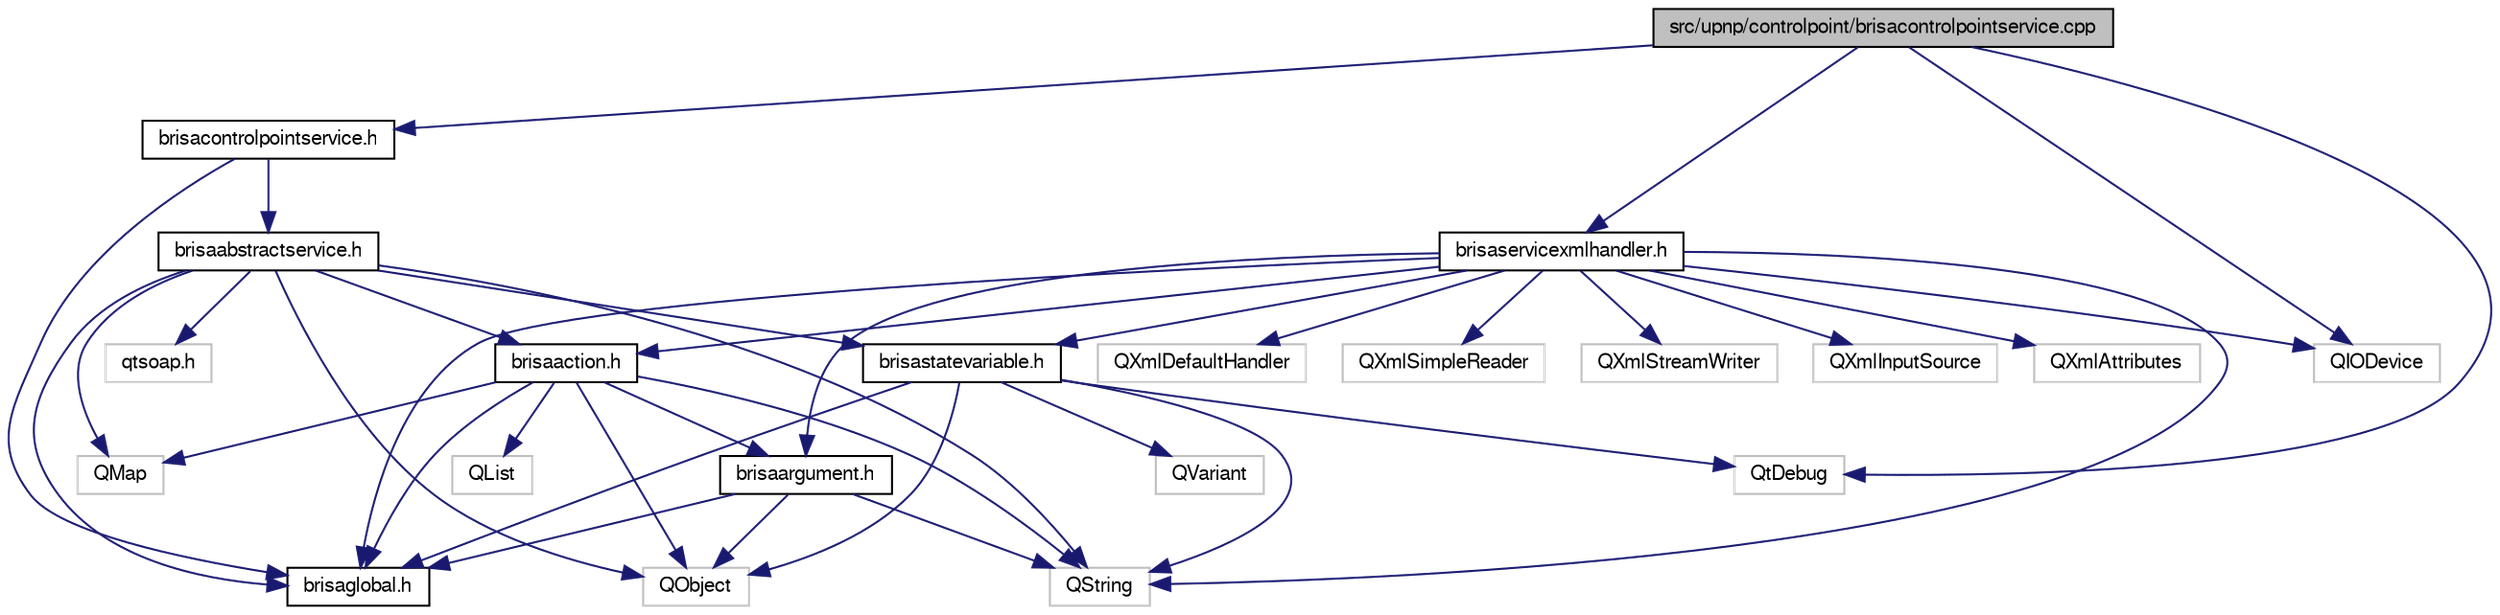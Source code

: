 digraph G
{
  bgcolor="transparent";
  edge [fontname="FreeSans",fontsize="10",labelfontname="FreeSans",labelfontsize="10"];
  node [fontname="FreeSans",fontsize="10",shape=record];
  Node1 [label="src/upnp/controlpoint/brisacontrolpointservice.cpp",height=0.2,width=0.4,color="black", fillcolor="grey75", style="filled" fontcolor="black"];
  Node1 -> Node2 [color="midnightblue",fontsize="10",style="solid"];
  Node2 [label="brisacontrolpointservice.h",height=0.2,width=0.4,color="black",URL="$brisacontrolpointservice_8h.html"];
  Node2 -> Node3 [color="midnightblue",fontsize="10",style="solid"];
  Node3 [label="brisaabstractservice.h",height=0.2,width=0.4,color="black",URL="$brisaabstractservice_8h.html"];
  Node3 -> Node4 [color="midnightblue",fontsize="10",style="solid"];
  Node4 [label="brisaaction.h",height=0.2,width=0.4,color="black",URL="$brisaaction_8h.html"];
  Node4 -> Node5 [color="midnightblue",fontsize="10",style="solid"];
  Node5 [label="brisaargument.h",height=0.2,width=0.4,color="black",URL="$brisaargument_8h.html"];
  Node5 -> Node6 [color="midnightblue",fontsize="10",style="solid"];
  Node6 [label="QObject",height=0.2,width=0.4,color="grey75"];
  Node5 -> Node7 [color="midnightblue",fontsize="10",style="solid"];
  Node7 [label="QString",height=0.2,width=0.4,color="grey75"];
  Node5 -> Node8 [color="midnightblue",fontsize="10",style="solid"];
  Node8 [label="brisaglobal.h",height=0.2,width=0.4,color="black",URL="$brisaglobal_8h.html"];
  Node4 -> Node8 [color="midnightblue",fontsize="10",style="solid"];
  Node4 -> Node7 [color="midnightblue",fontsize="10",style="solid"];
  Node4 -> Node9 [color="midnightblue",fontsize="10",style="solid"];
  Node9 [label="QList",height=0.2,width=0.4,color="grey75"];
  Node4 -> Node10 [color="midnightblue",fontsize="10",style="solid"];
  Node10 [label="QMap",height=0.2,width=0.4,color="grey75"];
  Node4 -> Node6 [color="midnightblue",fontsize="10",style="solid"];
  Node3 -> Node11 [color="midnightblue",fontsize="10",style="solid"];
  Node11 [label="brisastatevariable.h",height=0.2,width=0.4,color="black",URL="$brisastatevariable_8h.html"];
  Node11 -> Node7 [color="midnightblue",fontsize="10",style="solid"];
  Node11 -> Node12 [color="midnightblue",fontsize="10",style="solid"];
  Node12 [label="QVariant",height=0.2,width=0.4,color="grey75"];
  Node11 -> Node6 [color="midnightblue",fontsize="10",style="solid"];
  Node11 -> Node13 [color="midnightblue",fontsize="10",style="solid"];
  Node13 [label="QtDebug",height=0.2,width=0.4,color="grey75"];
  Node11 -> Node8 [color="midnightblue",fontsize="10",style="solid"];
  Node3 -> Node8 [color="midnightblue",fontsize="10",style="solid"];
  Node3 -> Node14 [color="midnightblue",fontsize="10",style="solid"];
  Node14 [label="qtsoap.h",height=0.2,width=0.4,color="grey75"];
  Node3 -> Node10 [color="midnightblue",fontsize="10",style="solid"];
  Node3 -> Node7 [color="midnightblue",fontsize="10",style="solid"];
  Node3 -> Node6 [color="midnightblue",fontsize="10",style="solid"];
  Node2 -> Node8 [color="midnightblue",fontsize="10",style="solid"];
  Node1 -> Node15 [color="midnightblue",fontsize="10",style="solid"];
  Node15 [label="brisaservicexmlhandler.h",height=0.2,width=0.4,color="black",URL="$brisaservicexmlhandler_8h.html"];
  Node15 -> Node4 [color="midnightblue",fontsize="10",style="solid"];
  Node15 -> Node5 [color="midnightblue",fontsize="10",style="solid"];
  Node15 -> Node11 [color="midnightblue",fontsize="10",style="solid"];
  Node15 -> Node8 [color="midnightblue",fontsize="10",style="solid"];
  Node15 -> Node16 [color="midnightblue",fontsize="10",style="solid"];
  Node16 [label="QXmlDefaultHandler",height=0.2,width=0.4,color="grey75"];
  Node15 -> Node17 [color="midnightblue",fontsize="10",style="solid"];
  Node17 [label="QXmlSimpleReader",height=0.2,width=0.4,color="grey75"];
  Node15 -> Node18 [color="midnightblue",fontsize="10",style="solid"];
  Node18 [label="QXmlStreamWriter",height=0.2,width=0.4,color="grey75"];
  Node15 -> Node19 [color="midnightblue",fontsize="10",style="solid"];
  Node19 [label="QXmlInputSource",height=0.2,width=0.4,color="grey75"];
  Node15 -> Node20 [color="midnightblue",fontsize="10",style="solid"];
  Node20 [label="QXmlAttributes",height=0.2,width=0.4,color="grey75"];
  Node15 -> Node21 [color="midnightblue",fontsize="10",style="solid"];
  Node21 [label="QIODevice",height=0.2,width=0.4,color="grey75"];
  Node15 -> Node7 [color="midnightblue",fontsize="10",style="solid"];
  Node1 -> Node13 [color="midnightblue",fontsize="10",style="solid"];
  Node1 -> Node21 [color="midnightblue",fontsize="10",style="solid"];
}
